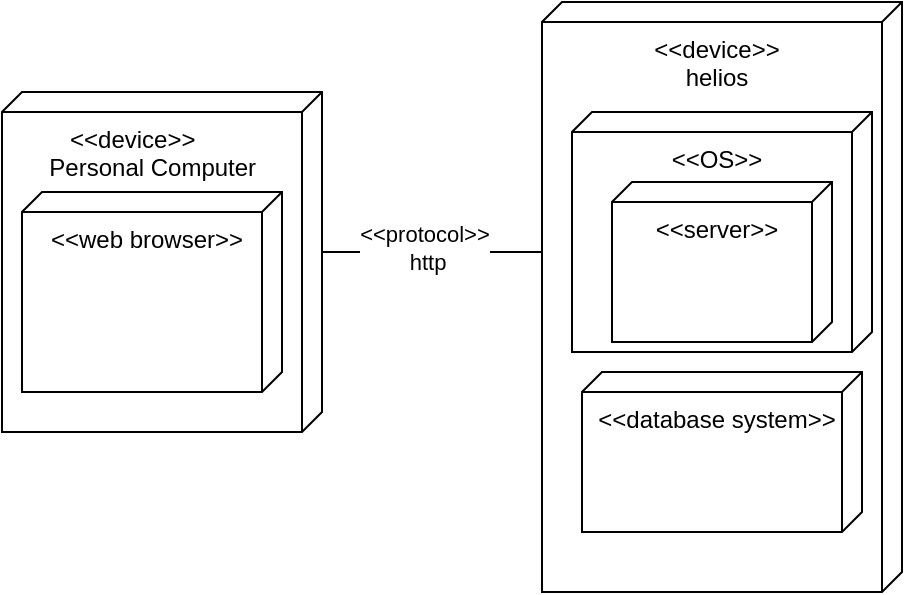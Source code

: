 <mxfile version="24.7.17">
  <diagram name="Page-1" id="sjfizjnfdZs_OY48FhH4">
    <mxGraphModel dx="1177" dy="567" grid="1" gridSize="10" guides="1" tooltips="1" connect="1" arrows="1" fold="1" page="1" pageScale="1" pageWidth="850" pageHeight="1100" math="0" shadow="0">
      <root>
        <mxCell id="0" />
        <mxCell id="1" parent="0" />
        <mxCell id="Bc2B5QMn3hoTuQUKr_DE-1" value="&lt;div&gt;&lt;br&gt;&lt;/div&gt;&lt;div&gt;&amp;nbsp;&amp;nbsp;&amp;nbsp;&amp;nbsp; Personal Computer&lt;/div&gt;" style="verticalAlign=top;align=left;shape=cube;size=10;direction=south;fontStyle=0;html=1;boundedLbl=1;spacingLeft=5;whiteSpace=wrap;" vertex="1" parent="1">
          <mxGeometry x="80" y="190" width="160" height="170" as="geometry" />
        </mxCell>
        <mxCell id="Bc2B5QMn3hoTuQUKr_DE-2" value="&amp;lt;&amp;lt;web browser&amp;gt;&amp;gt;" style="verticalAlign=top;align=center;shape=cube;size=10;direction=south;html=1;boundedLbl=1;spacingLeft=5;whiteSpace=wrap;" vertex="1" parent="Bc2B5QMn3hoTuQUKr_DE-1">
          <mxGeometry width="130" height="100" relative="1" as="geometry">
            <mxPoint x="10" y="50" as="offset" />
          </mxGeometry>
        </mxCell>
        <mxCell id="Bc2B5QMn3hoTuQUKr_DE-3" value="&amp;lt;&amp;lt;device&amp;gt;&amp;gt;" style="text;whiteSpace=wrap;html=1;" vertex="1" parent="Bc2B5QMn3hoTuQUKr_DE-1">
          <mxGeometry x="32" y="10" width="128" height="50" as="geometry" />
        </mxCell>
        <mxCell id="Bc2B5QMn3hoTuQUKr_DE-4" value="&lt;div align=&quot;center&quot;&gt;&amp;lt;&amp;lt;device&amp;gt;&amp;gt;&lt;/div&gt;&lt;div align=&quot;center&quot;&gt;helios&lt;br&gt;&lt;/div&gt;" style="verticalAlign=top;align=center;shape=cube;size=10;direction=south;fontStyle=0;html=1;boundedLbl=1;spacingLeft=5;whiteSpace=wrap;" vertex="1" parent="1">
          <mxGeometry x="350" y="145" width="180" height="295" as="geometry" />
        </mxCell>
        <mxCell id="Bc2B5QMn3hoTuQUKr_DE-6" value="" style="endArrow=none;html=1;rounded=0;exitX=0;exitY=0;exitDx=80;exitDy=0;exitPerimeter=0;entryX=0;entryY=0;entryDx=125;entryDy=180;entryPerimeter=0;" edge="1" parent="1" source="Bc2B5QMn3hoTuQUKr_DE-1" target="Bc2B5QMn3hoTuQUKr_DE-4">
          <mxGeometry width="50" height="50" relative="1" as="geometry">
            <mxPoint x="450" y="300" as="sourcePoint" />
            <mxPoint x="500" y="250" as="targetPoint" />
          </mxGeometry>
        </mxCell>
        <mxCell id="Bc2B5QMn3hoTuQUKr_DE-7" value="&lt;div&gt;&amp;lt;&amp;lt;protocol&amp;gt;&amp;gt;&lt;/div&gt;&lt;div&gt;&amp;nbsp;http&lt;/div&gt;" style="edgeLabel;html=1;align=center;verticalAlign=middle;resizable=0;points=[];" vertex="1" connectable="0" parent="Bc2B5QMn3hoTuQUKr_DE-6">
          <mxGeometry x="-0.071" y="2" relative="1" as="geometry">
            <mxPoint as="offset" />
          </mxGeometry>
        </mxCell>
        <mxCell id="Bc2B5QMn3hoTuQUKr_DE-10" value="&amp;lt;&amp;lt;OS&amp;gt;&amp;gt;" style="verticalAlign=top;align=center;shape=cube;size=10;direction=south;html=1;boundedLbl=1;spacingLeft=5;whiteSpace=wrap;" vertex="1" parent="1">
          <mxGeometry x="365" y="200" width="150" height="120" as="geometry" />
        </mxCell>
        <mxCell id="Bc2B5QMn3hoTuQUKr_DE-8" value="&amp;lt;&amp;lt;server&amp;gt;&amp;gt;" style="verticalAlign=top;align=center;shape=cube;size=10;direction=south;html=1;boundedLbl=1;spacingLeft=5;whiteSpace=wrap;" vertex="1" parent="1">
          <mxGeometry x="385" y="235" width="110" height="80" as="geometry" />
        </mxCell>
        <mxCell id="Bc2B5QMn3hoTuQUKr_DE-13" value="&amp;lt;&amp;lt;database system&amp;gt;&amp;gt;" style="verticalAlign=top;align=center;shape=cube;size=10;direction=south;html=1;boundedLbl=1;spacingLeft=5;whiteSpace=wrap;" vertex="1" parent="1">
          <mxGeometry x="370" y="330" width="140" height="80" as="geometry" />
        </mxCell>
      </root>
    </mxGraphModel>
  </diagram>
</mxfile>
